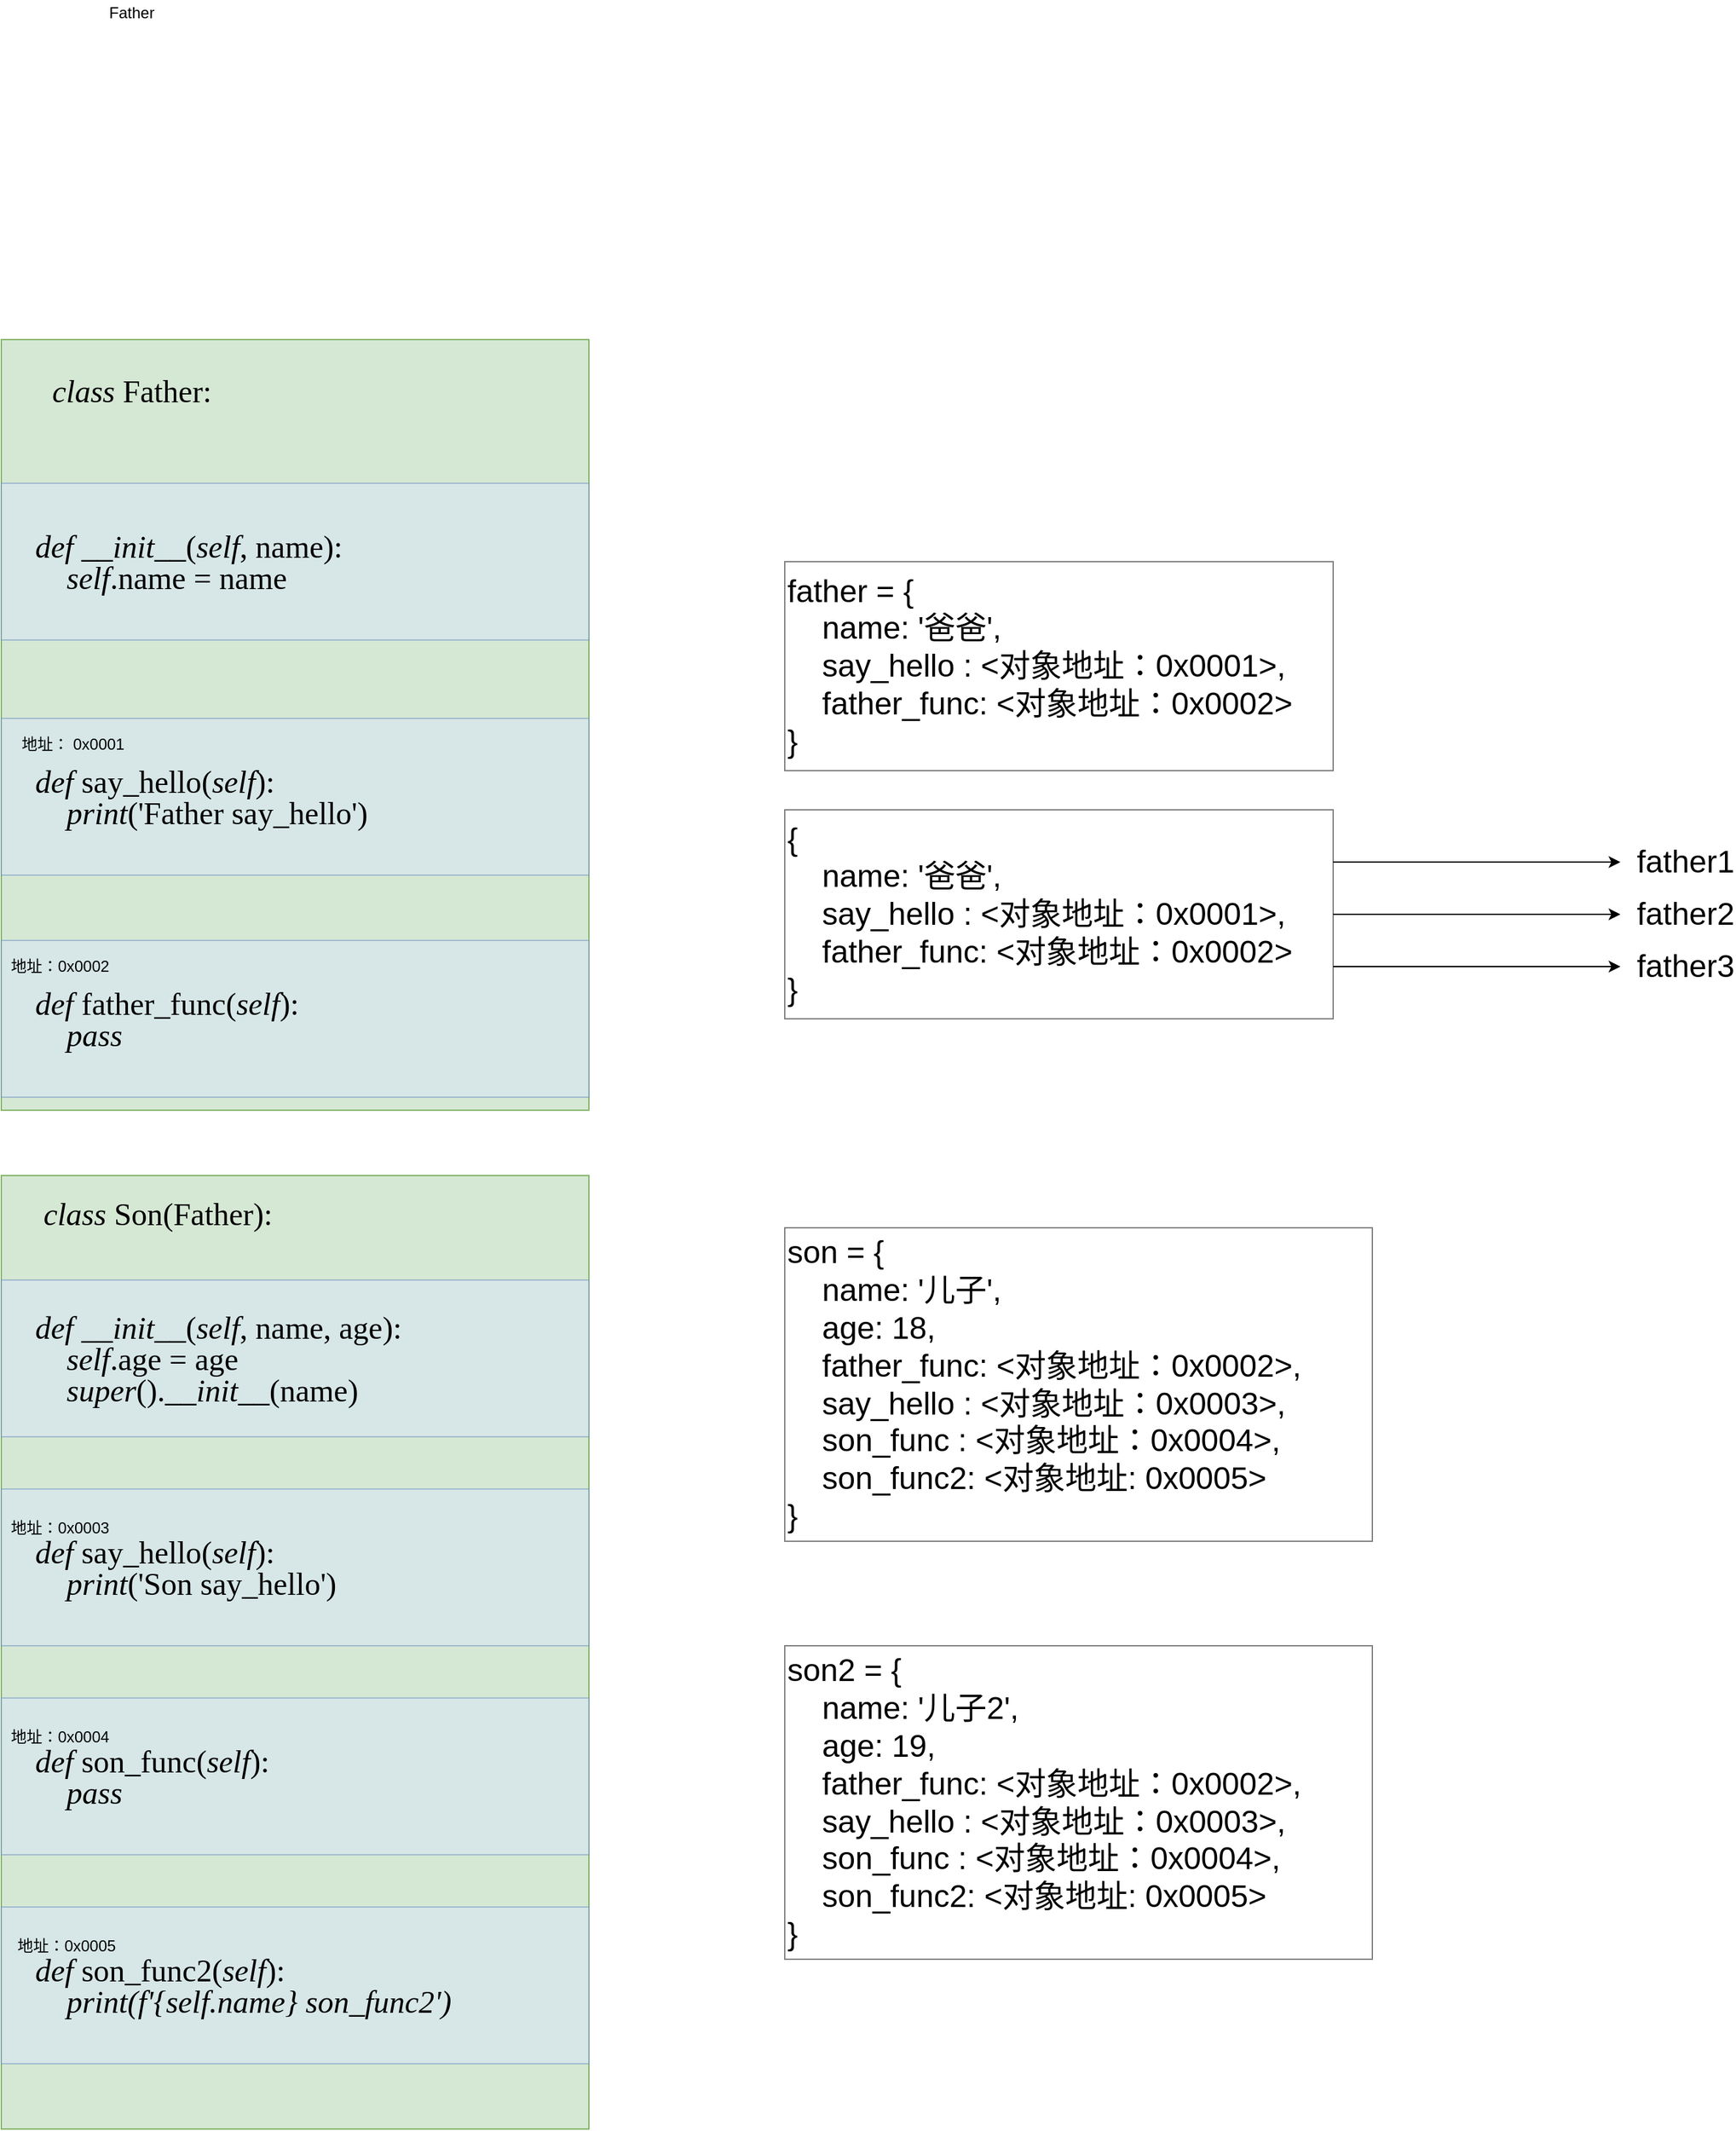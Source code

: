 <mxfile version="12.9.13" type="device"><diagram id="T4ydH9WL83Ic1j_AlK3H" name="第 1 页"><mxGraphModel dx="1882" dy="1903" grid="1" gridSize="10" guides="1" tooltips="1" connect="1" arrows="1" fold="1" page="0" pageScale="1" pageWidth="827" pageHeight="1169" math="0" shadow="0"><root><mxCell id="0"/><mxCell id="1" parent="0"/><mxCell id="hNOpFF3LBOzibdkt_Ryr-1" value="" style="rounded=0;whiteSpace=wrap;html=1;fillColor=#d5e8d4;strokeColor=#82b366;" parent="1" vertex="1"><mxGeometry x="160" y="520" width="450" height="590" as="geometry"/></mxCell><mxCell id="hNOpFF3LBOzibdkt_Ryr-22" value="&lt;pre style=&quot;font-family: &amp;#34;consolas&amp;#34; ; font-size: 18pt ; line-height: 100%&quot;&gt;&lt;pre style=&quot;font-family: &amp;#34;consolas&amp;#34; ; font-size: 18pt&quot;&gt;&lt;pre style=&quot;font-family: &amp;#34;consolas&amp;#34; ; font-size: 18pt&quot;&gt;&lt;span style=&quot;font-style: italic&quot;&gt;    def &lt;/span&gt;&lt;span&gt;father_func&lt;/span&gt;&lt;span&gt;(&lt;/span&gt;&lt;span style=&quot;font-style: italic&quot;&gt;self&lt;/span&gt;&lt;span&gt;):&lt;br&gt;&lt;/span&gt;&lt;span&gt;        &lt;/span&gt;&lt;span style=&quot;font-style: italic&quot;&gt;pass&lt;/span&gt;&lt;/pre&gt;&lt;/pre&gt;&lt;/pre&gt;" style="rounded=0;whiteSpace=wrap;html=1;align=left;fillColor=#dae8fc;strokeColor=#6c8ebf;opacity=50;" parent="1" vertex="1"><mxGeometry x="160" y="980" width="450" height="120" as="geometry"/></mxCell><mxCell id="hNOpFF3LBOzibdkt_Ryr-2" value="&lt;pre style=&quot;font-family: &amp;#34;consolas&amp;#34; ; font-size: 18pt ; line-height: 100%&quot;&gt;&lt;pre style=&quot;font-family: &amp;#34;consolas&amp;#34; ; font-size: 18pt&quot;&gt;&lt;span style=&quot;font-style: italic&quot;&gt;    def &lt;/span&gt;&lt;span&gt;say_hello&lt;/span&gt;&lt;span&gt;(&lt;/span&gt;&lt;span style=&quot;font-style: italic&quot;&gt;self&lt;/span&gt;&lt;span&gt;):&lt;br&gt;&lt;/span&gt;&lt;span&gt;        &lt;/span&gt;&lt;span style=&quot;font-style: italic&quot;&gt;print&lt;/span&gt;&lt;span&gt;(&lt;/span&gt;&lt;span&gt;'Father say_hello'&lt;/span&gt;&lt;span&gt;)&lt;/span&gt;&lt;/pre&gt;&lt;/pre&gt;" style="rounded=0;whiteSpace=wrap;html=1;align=left;fillColor=#dae8fc;strokeColor=#6c8ebf;opacity=50;" parent="1" vertex="1"><mxGeometry x="160" y="810" width="450" height="120" as="geometry"/></mxCell><mxCell id="hNOpFF3LBOzibdkt_Ryr-3" value="Father" style="text;html=1;strokeColor=none;fillColor=none;align=center;verticalAlign=middle;whiteSpace=wrap;rounded=0;" parent="1" vertex="1"><mxGeometry x="240" y="260" width="40" height="20" as="geometry"/></mxCell><mxCell id="hNOpFF3LBOzibdkt_Ryr-4" value="&lt;pre style=&quot;font-family: &amp;#34;consolas&amp;#34; ; font-size: 18pt ; line-height: 100%&quot;&gt;&lt;pre style=&quot;font-family: &amp;#34;consolas&amp;#34; ; font-size: 18pt&quot;&gt;&lt;pre style=&quot;font-family: &amp;#34;consolas&amp;#34; ; font-size: 18pt&quot;&gt;&lt;span style=&quot;font-style: italic&quot;&gt;    def &lt;/span&gt;&lt;span style=&quot;font-style: italic&quot;&gt;__init__&lt;/span&gt;&lt;span&gt;(&lt;/span&gt;&lt;span style=&quot;font-style: italic&quot;&gt;self&lt;/span&gt;&lt;span&gt;, &lt;/span&gt;&lt;span&gt;name&lt;/span&gt;&lt;span&gt;):&lt;br&gt;&lt;/span&gt;&lt;span&gt;        &lt;/span&gt;&lt;span style=&quot;font-style: italic&quot;&gt;self&lt;/span&gt;&lt;span&gt;.&lt;/span&gt;name &lt;span&gt;= &lt;/span&gt;&lt;span&gt;name&lt;/span&gt;&lt;/pre&gt;&lt;/pre&gt;&lt;/pre&gt;" style="rounded=0;whiteSpace=wrap;html=1;align=left;fillColor=#dae8fc;strokeColor=#6c8ebf;opacity=50;" parent="1" vertex="1"><mxGeometry x="160" y="630" width="450" height="120" as="geometry"/></mxCell><mxCell id="hNOpFF3LBOzibdkt_Ryr-5" value="&lt;pre style=&quot;font-family: &amp;#34;consolas&amp;#34; ; font-size: 18pt&quot;&gt;&lt;pre style=&quot;font-family: &amp;#34;consolas&amp;#34; ; font-size: 18pt&quot;&gt;&lt;span style=&quot;font-style: italic&quot;&gt;class &lt;/span&gt;&lt;span&gt;Father&lt;/span&gt;&lt;span&gt;:&lt;/span&gt;&lt;/pre&gt;&lt;/pre&gt;" style="text;html=1;strokeColor=none;fillColor=none;align=center;verticalAlign=middle;whiteSpace=wrap;rounded=0;" parent="1" vertex="1"><mxGeometry x="240" y="550" width="40" height="20" as="geometry"/></mxCell><mxCell id="hNOpFF3LBOzibdkt_Ryr-7" value="" style="rounded=0;whiteSpace=wrap;html=1;fillColor=#d5e8d4;strokeColor=#82b366;" parent="1" vertex="1"><mxGeometry x="160" y="1160" width="450" height="730" as="geometry"/></mxCell><mxCell id="hNOpFF3LBOzibdkt_Ryr-8" value="&lt;pre style=&quot;font-family: &amp;#34;consolas&amp;#34; ; font-size: 18pt ; line-height: 100%&quot;&gt;&lt;pre style=&quot;font-family: &amp;#34;consolas&amp;#34; ; font-size: 18pt&quot;&gt;&lt;pre style=&quot;font-family: &amp;#34;consolas&amp;#34; ; font-size: 18pt&quot;&gt;&lt;span style=&quot;font-style: italic&quot;&gt;    def &lt;/span&gt;&lt;span&gt;say_hello&lt;/span&gt;&lt;span&gt;(&lt;/span&gt;&lt;span style=&quot;font-style: italic&quot;&gt;self&lt;/span&gt;&lt;span&gt;):&lt;br&gt;&lt;/span&gt;&lt;span&gt;        &lt;/span&gt;&lt;span style=&quot;font-style: italic&quot;&gt;print&lt;/span&gt;&lt;span&gt;(&lt;/span&gt;&lt;span&gt;'Son say_hello'&lt;/span&gt;&lt;span&gt;)&lt;/span&gt;&lt;/pre&gt;&lt;/pre&gt;&lt;/pre&gt;" style="rounded=0;whiteSpace=wrap;html=1;align=left;fillColor=#dae8fc;strokeColor=#6c8ebf;opacity=50;" parent="1" vertex="1"><mxGeometry x="160" y="1400" width="450" height="120" as="geometry"/></mxCell><mxCell id="hNOpFF3LBOzibdkt_Ryr-9" value="&lt;pre style=&quot;font-family: &amp;#34;consolas&amp;#34; ; font-size: 18pt ; line-height: 100%&quot;&gt;&lt;pre style=&quot;font-family: &amp;#34;consolas&amp;#34; ; font-size: 18pt&quot;&gt;&lt;pre style=&quot;font-family: &amp;#34;consolas&amp;#34; ; font-size: 18pt&quot;&gt;&lt;pre style=&quot;font-family: &amp;#34;consolas&amp;#34; ; font-size: 18pt&quot;&gt;&lt;span style=&quot;font-style: italic&quot;&gt;    def &lt;/span&gt;&lt;span style=&quot;font-style: italic&quot;&gt;__init__&lt;/span&gt;&lt;span&gt;(&lt;/span&gt;&lt;span style=&quot;font-style: italic&quot;&gt;self&lt;/span&gt;&lt;span&gt;, &lt;/span&gt;&lt;span&gt;name&lt;/span&gt;&lt;span&gt;, &lt;/span&gt;&lt;span&gt;age&lt;/span&gt;&lt;span&gt;):&lt;br&gt;&lt;/span&gt;&lt;span&gt;        &lt;/span&gt;&lt;span style=&quot;font-style: italic&quot;&gt;self&lt;/span&gt;&lt;span&gt;.&lt;/span&gt;age &lt;span&gt;= &lt;/span&gt;&lt;span&gt;age&lt;br&gt;&lt;/span&gt;&lt;span&gt;        &lt;/span&gt;&lt;span style=&quot;font-style: italic&quot;&gt;super&lt;/span&gt;&lt;span&gt;().&lt;/span&gt;&lt;span style=&quot;font-style: italic&quot;&gt;__init__&lt;/span&gt;&lt;span&gt;(&lt;/span&gt;&lt;span&gt;name&lt;/span&gt;&lt;span&gt;)&lt;/span&gt;&lt;/pre&gt;&lt;/pre&gt;&lt;/pre&gt;&lt;/pre&gt;" style="rounded=0;whiteSpace=wrap;html=1;align=left;fillColor=#dae8fc;strokeColor=#6c8ebf;opacity=50;" parent="1" vertex="1"><mxGeometry x="160" y="1240" width="450" height="120" as="geometry"/></mxCell><mxCell id="hNOpFF3LBOzibdkt_Ryr-10" value="&lt;pre style=&quot;font-family: &amp;#34;consolas&amp;#34; ; font-size: 18pt&quot;&gt;&lt;pre style=&quot;font-family: &amp;#34;consolas&amp;#34; ; font-size: 18pt&quot;&gt;&lt;pre style=&quot;font-family: &amp;#34;consolas&amp;#34; ; font-size: 18pt&quot;&gt;&lt;span style=&quot;font-style: italic&quot;&gt;class &lt;/span&gt;&lt;span&gt;Son&lt;/span&gt;&lt;span&gt;(&lt;/span&gt;Father&lt;span&gt;):&lt;/span&gt;&lt;/pre&gt;&lt;/pre&gt;&lt;/pre&gt;" style="text;html=1;strokeColor=none;fillColor=none;align=center;verticalAlign=middle;whiteSpace=wrap;rounded=0;" parent="1" vertex="1"><mxGeometry x="260" y="1180" width="40" height="20" as="geometry"/></mxCell><mxCell id="hNOpFF3LBOzibdkt_Ryr-11" value="&lt;pre style=&quot;font-family: &amp;#34;consolas&amp;#34; ; font-size: 18pt ; line-height: 100%&quot;&gt;&lt;pre style=&quot;font-family: &amp;#34;consolas&amp;#34; ; font-size: 18pt&quot;&gt;&lt;pre style=&quot;font-family: &amp;#34;consolas&amp;#34; ; font-size: 18pt&quot;&gt;&lt;pre style=&quot;font-family: &amp;#34;consolas&amp;#34; ; font-size: 18pt&quot;&gt;&lt;span style=&quot;font-style: italic&quot;&gt;    def &lt;/span&gt;&lt;span&gt;son_func&lt;/span&gt;&lt;span&gt;(&lt;/span&gt;&lt;span style=&quot;font-style: italic&quot;&gt;self&lt;/span&gt;&lt;span&gt;):&lt;br&gt;&lt;/span&gt;&lt;span&gt;        &lt;/span&gt;&lt;span style=&quot;font-style: italic&quot;&gt;pass&lt;/span&gt;&lt;/pre&gt;&lt;/pre&gt;&lt;/pre&gt;&lt;/pre&gt;" style="rounded=0;whiteSpace=wrap;html=1;align=left;fillColor=#dae8fc;strokeColor=#6c8ebf;opacity=50;" parent="1" vertex="1"><mxGeometry x="160" y="1560" width="450" height="120" as="geometry"/></mxCell><mxCell id="hNOpFF3LBOzibdkt_Ryr-13" value="&lt;pre style=&quot;font-family: &amp;#34;consolas&amp;#34; ; font-size: 18pt ; line-height: 100%&quot;&gt;&lt;pre style=&quot;font-family: &amp;#34;consolas&amp;#34; ; font-size: 18pt&quot;&gt;&lt;pre style=&quot;font-family: &amp;#34;consolas&amp;#34; ; font-size: 18pt&quot;&gt;&lt;pre style=&quot;font-family: &amp;#34;consolas&amp;#34; ; font-size: 18pt&quot;&gt;&lt;pre style=&quot;font-family: &amp;#34;consolas&amp;#34; ; font-size: 18pt&quot;&gt;&lt;span style=&quot;font-style: italic&quot;&gt;    def &lt;/span&gt;son_func2(&lt;span style=&quot;font-style: italic&quot;&gt;self&lt;/span&gt;):&lt;br&gt;        &lt;i&gt;print(f'{self.name} son_func2')&lt;/i&gt;&lt;/pre&gt;&lt;/pre&gt;&lt;/pre&gt;&lt;/pre&gt;&lt;/pre&gt;" style="rounded=0;whiteSpace=wrap;html=1;align=left;fillColor=#dae8fc;strokeColor=#6c8ebf;opacity=50;" parent="1" vertex="1"><mxGeometry x="160" y="1720" width="450" height="120" as="geometry"/></mxCell><mxCell id="hNOpFF3LBOzibdkt_Ryr-14" value="地址： 0x0001" style="text;html=1;strokeColor=none;fillColor=none;align=center;verticalAlign=middle;whiteSpace=wrap;rounded=0;opacity=50;" parent="1" vertex="1"><mxGeometry x="165" y="820" width="100" height="20" as="geometry"/></mxCell><mxCell id="hNOpFF3LBOzibdkt_Ryr-15" value="地址：0x0002" style="text;html=1;strokeColor=none;fillColor=none;align=center;verticalAlign=middle;whiteSpace=wrap;rounded=0;opacity=50;" parent="1" vertex="1"><mxGeometry x="160" y="990" width="90" height="20" as="geometry"/></mxCell><mxCell id="hNOpFF3LBOzibdkt_Ryr-16" value="地址：0x0003" style="text;html=1;strokeColor=none;fillColor=none;align=center;verticalAlign=middle;whiteSpace=wrap;rounded=0;opacity=50;" parent="1" vertex="1"><mxGeometry x="160" y="1420" width="90" height="20" as="geometry"/></mxCell><mxCell id="hNOpFF3LBOzibdkt_Ryr-17" value="地址：0x0004" style="text;html=1;strokeColor=none;fillColor=none;align=center;verticalAlign=middle;whiteSpace=wrap;rounded=0;opacity=50;" parent="1" vertex="1"><mxGeometry x="160" y="1580" width="90" height="20" as="geometry"/></mxCell><mxCell id="hNOpFF3LBOzibdkt_Ryr-19" value="father = {&lt;br style=&quot;font-size: 24px&quot;&gt;&amp;nbsp; &amp;nbsp; name: '爸爸',&lt;br&gt;&amp;nbsp; &amp;nbsp; say_hello : &amp;lt;对象地址：0x0001&amp;gt;,&lt;br&gt;&amp;nbsp; &amp;nbsp; father_func: &amp;lt;对象地址：0x0002&amp;gt;&lt;br style=&quot;font-size: 24px&quot;&gt;}" style="rounded=0;whiteSpace=wrap;html=1;opacity=50;align=left;fontSize=24;" parent="1" vertex="1"><mxGeometry x="760" y="690" width="420" height="160" as="geometry"/></mxCell><mxCell id="hNOpFF3LBOzibdkt_Ryr-20" value="son = {&lt;br style=&quot;font-size: 24px&quot;&gt;&amp;nbsp; &amp;nbsp; name: '儿子',&lt;br&gt;&amp;nbsp; &amp;nbsp; age: 18,&lt;br&gt;&amp;nbsp; &amp;nbsp; father_func: &amp;lt;对象地址：0x0002&amp;gt;,&lt;br&gt;&amp;nbsp; &amp;nbsp; say_hello : &amp;lt;对象地址：0x0003&amp;gt;,&lt;br&gt;&amp;nbsp; &amp;nbsp; son_func : &amp;lt;对象地址：0x0004&amp;gt;,&lt;br&gt;&amp;nbsp; &amp;nbsp; son_func2: &amp;lt;对象地址: 0x0005&amp;gt;&lt;br style=&quot;font-size: 24px&quot;&gt;}" style="rounded=0;whiteSpace=wrap;html=1;opacity=50;align=left;fontSize=24;" parent="1" vertex="1"><mxGeometry x="760" y="1200" width="450" height="240" as="geometry"/></mxCell><mxCell id="hNOpFF3LBOzibdkt_Ryr-21" value="son2 = {&lt;br style=&quot;font-size: 24px&quot;&gt;&amp;nbsp; &amp;nbsp; name: '儿子2',&lt;br&gt;&amp;nbsp; &amp;nbsp; age: 19,&lt;br&gt;&amp;nbsp; &amp;nbsp; father_func: &amp;lt;对象地址：0x0002&amp;gt;,&lt;br&gt;&amp;nbsp; &amp;nbsp; say_hello : &amp;lt;对象地址：0x0003&amp;gt;,&lt;br&gt;&amp;nbsp; &amp;nbsp; son_func : &amp;lt;对象地址：0x0004&amp;gt;,&lt;br&gt;&amp;nbsp; &amp;nbsp; son_func2: &amp;lt;对象地址: 0x0005&amp;gt;&lt;br style=&quot;font-size: 24px&quot;&gt;}" style="rounded=0;whiteSpace=wrap;html=1;opacity=50;align=left;fontSize=24;" parent="1" vertex="1"><mxGeometry x="760" y="1520" width="450" height="240" as="geometry"/></mxCell><mxCell id="hNOpFF3LBOzibdkt_Ryr-24" value="地址：0x0005" style="text;html=1;strokeColor=none;fillColor=none;align=center;verticalAlign=middle;whiteSpace=wrap;rounded=0;opacity=50;" parent="1" vertex="1"><mxGeometry x="165" y="1740" width="90" height="20" as="geometry"/></mxCell><mxCell id="8nqpeVPWxQJivca9i1Ii-1" value="{&lt;br style=&quot;font-size: 24px&quot;&gt;&amp;nbsp; &amp;nbsp; name: '爸爸',&lt;br&gt;&amp;nbsp; &amp;nbsp; say_hello : &amp;lt;对象地址：0x0001&amp;gt;,&lt;br&gt;&amp;nbsp; &amp;nbsp; father_func: &amp;lt;对象地址：0x0002&amp;gt;&lt;br style=&quot;font-size: 24px&quot;&gt;}" style="rounded=0;whiteSpace=wrap;html=1;opacity=50;align=left;fontSize=24;" parent="1" vertex="1"><mxGeometry x="760" y="880" width="420" height="160" as="geometry"/></mxCell><mxCell id="8nqpeVPWxQJivca9i1Ii-4" value="" style="endArrow=classic;html=1;" parent="1" edge="1"><mxGeometry width="50" height="50" relative="1" as="geometry"><mxPoint x="1180" y="920" as="sourcePoint"/><mxPoint x="1400" y="920" as="targetPoint"/></mxGeometry></mxCell><mxCell id="8nqpeVPWxQJivca9i1Ii-5" value="father1" style="text;html=1;strokeColor=none;fillColor=none;align=center;verticalAlign=middle;whiteSpace=wrap;rounded=0;fontSize=24;" parent="1" vertex="1"><mxGeometry x="1430" y="910" width="40" height="20" as="geometry"/></mxCell><mxCell id="8nqpeVPWxQJivca9i1Ii-7" value="" style="endArrow=classic;html=1;" parent="1" edge="1"><mxGeometry width="50" height="50" relative="1" as="geometry"><mxPoint x="1180" y="960" as="sourcePoint"/><mxPoint x="1400" y="960" as="targetPoint"/></mxGeometry></mxCell><mxCell id="8nqpeVPWxQJivca9i1Ii-8" value="father2" style="text;html=1;strokeColor=none;fillColor=none;align=center;verticalAlign=middle;whiteSpace=wrap;rounded=0;fontSize=24;" parent="1" vertex="1"><mxGeometry x="1430" y="950" width="40" height="20" as="geometry"/></mxCell><mxCell id="8nqpeVPWxQJivca9i1Ii-11" value="" style="endArrow=classic;html=1;" parent="1" edge="1"><mxGeometry width="50" height="50" relative="1" as="geometry"><mxPoint x="1180" y="1000" as="sourcePoint"/><mxPoint x="1400" y="1000" as="targetPoint"/></mxGeometry></mxCell><mxCell id="8nqpeVPWxQJivca9i1Ii-12" value="father3" style="text;html=1;strokeColor=none;fillColor=none;align=center;verticalAlign=middle;whiteSpace=wrap;rounded=0;fontSize=24;" parent="1" vertex="1"><mxGeometry x="1430" y="990" width="40" height="20" as="geometry"/></mxCell></root></mxGraphModel></diagram></mxfile>